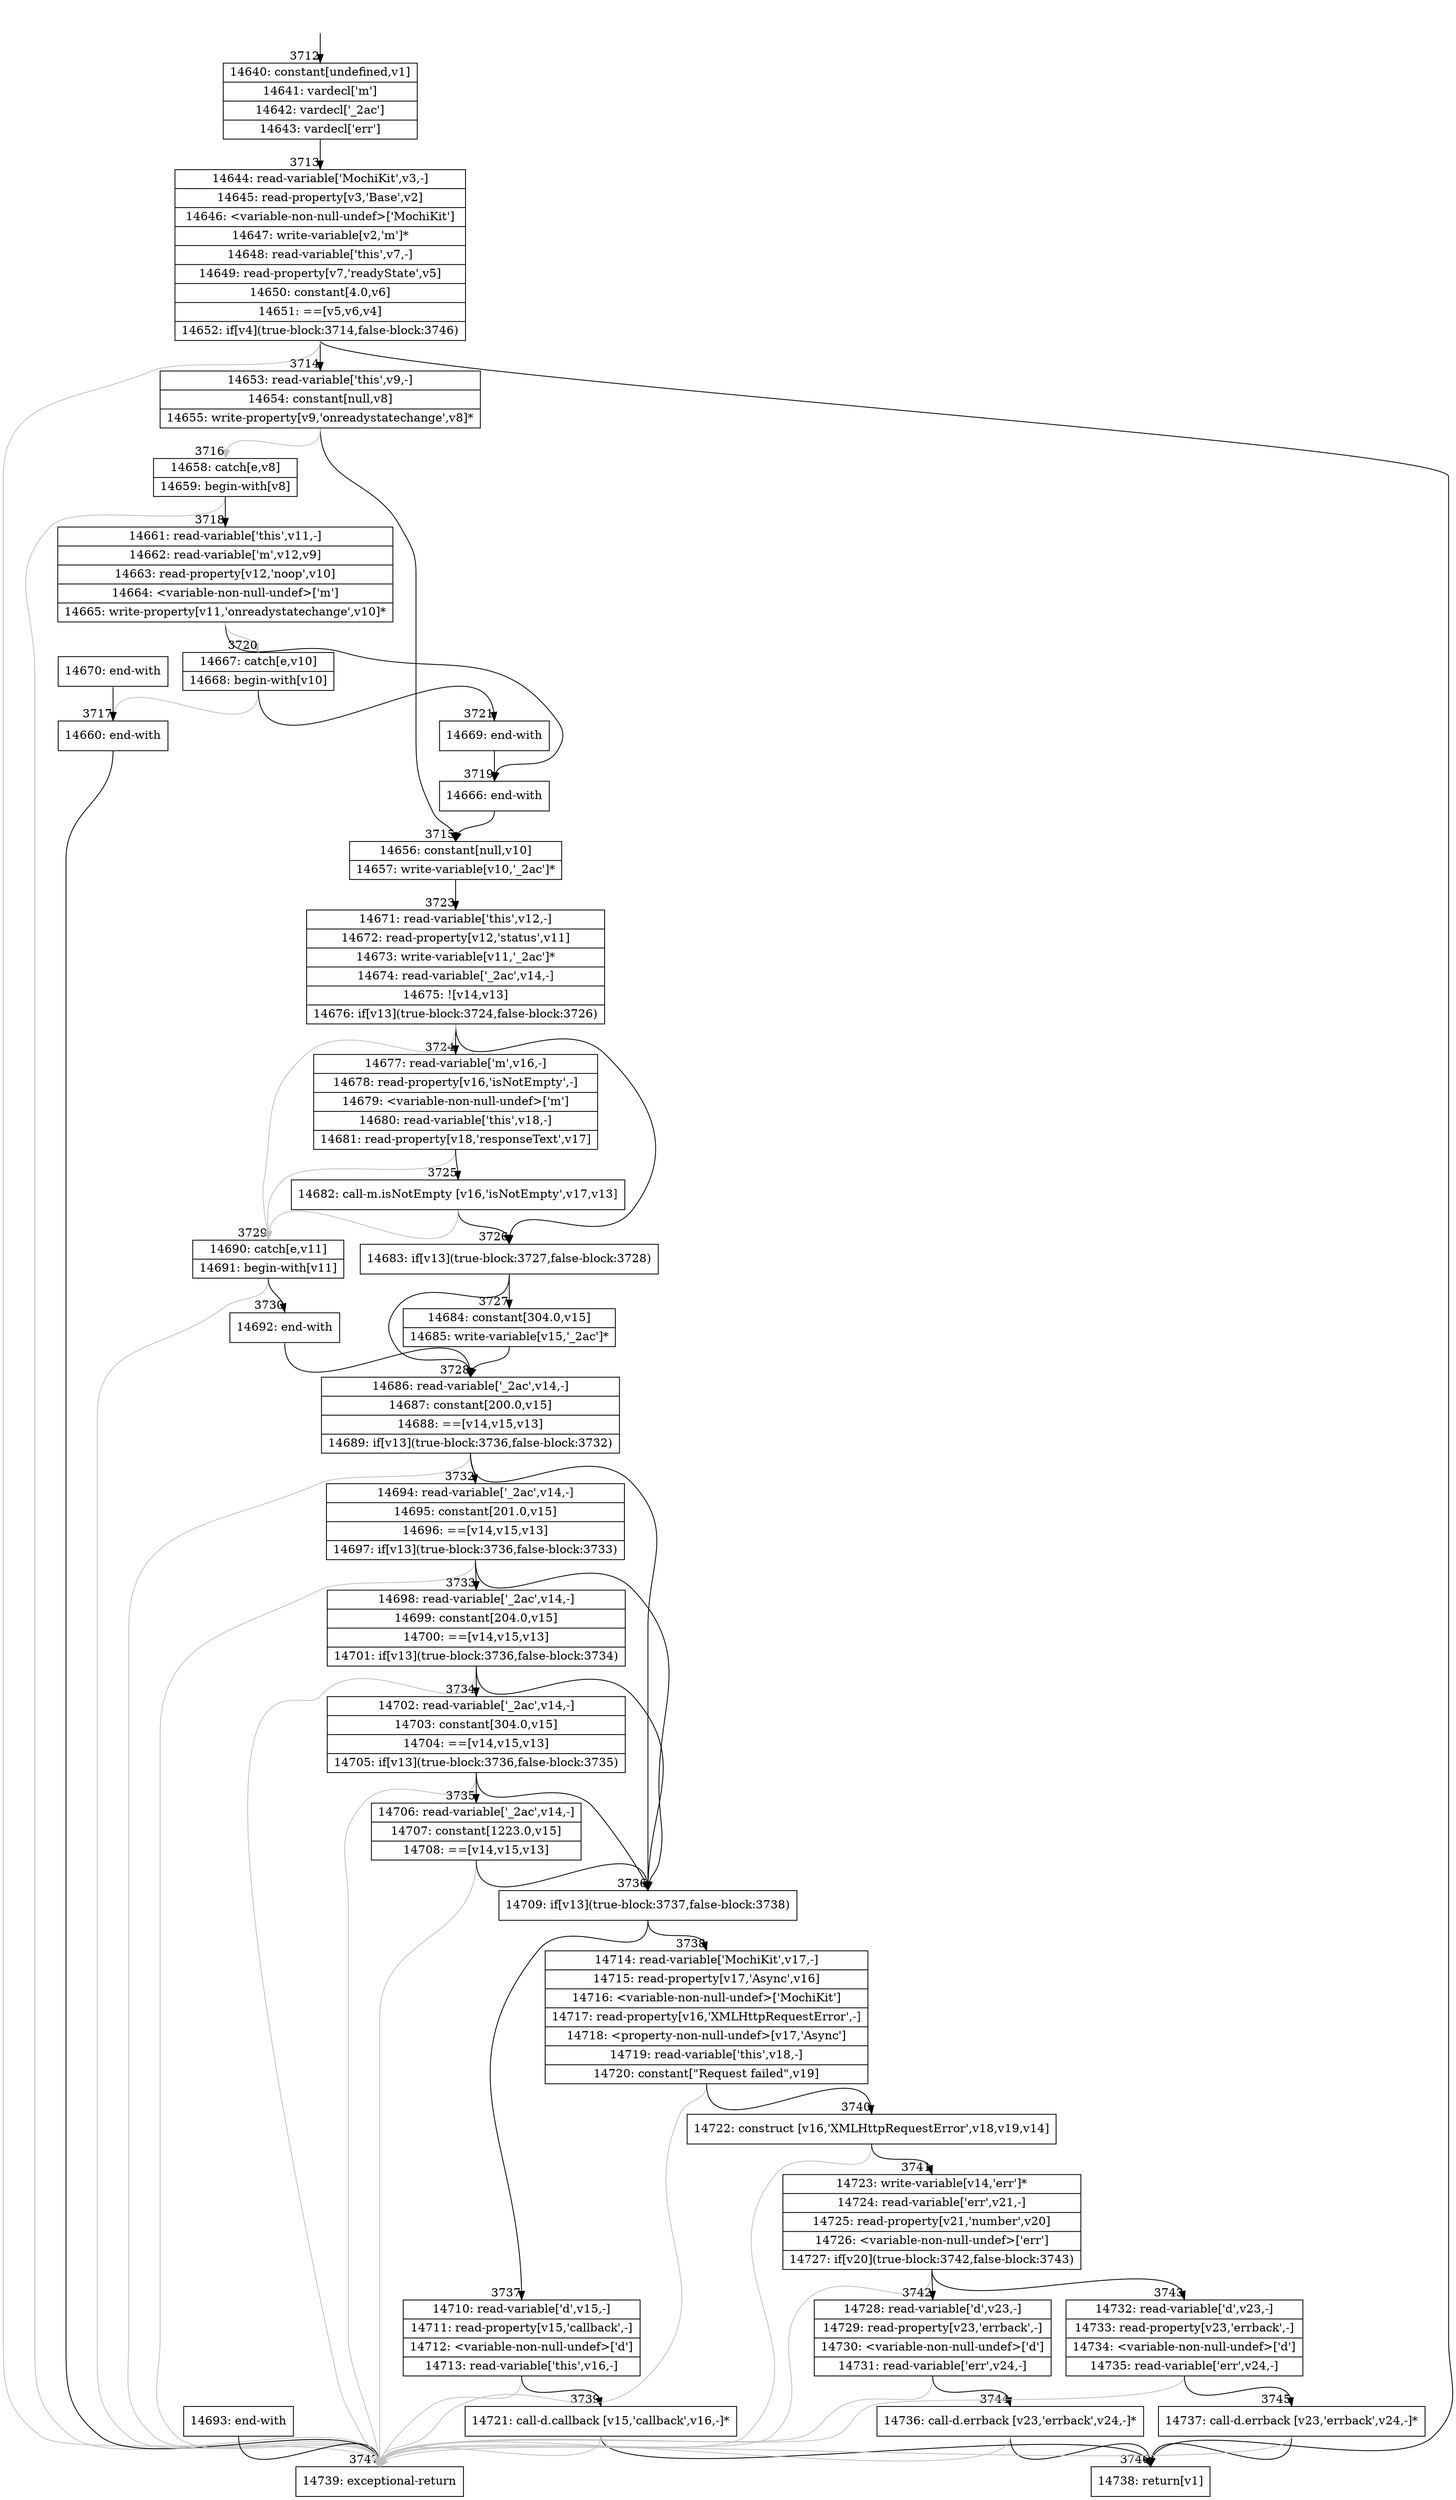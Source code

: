 digraph {
rankdir="TD"
BB_entry283[shape=none,label=""];
BB_entry283 -> BB3712 [tailport=s, headport=n, headlabel="    3712"]
BB3712 [shape=record label="{14640: constant[undefined,v1]|14641: vardecl['m']|14642: vardecl['_2ac']|14643: vardecl['err']}" ] 
BB3712 -> BB3713 [tailport=s, headport=n, headlabel="      3713"]
BB3713 [shape=record label="{14644: read-variable['MochiKit',v3,-]|14645: read-property[v3,'Base',v2]|14646: \<variable-non-null-undef\>['MochiKit']|14647: write-variable[v2,'m']*|14648: read-variable['this',v7,-]|14649: read-property[v7,'readyState',v5]|14650: constant[4.0,v6]|14651: ==[v5,v6,v4]|14652: if[v4](true-block:3714,false-block:3746)}" ] 
BB3713 -> BB3714 [tailport=s, headport=n, headlabel="      3714"]
BB3713 -> BB3746 [tailport=s, headport=n, headlabel="      3746"]
BB3713 -> BB3747 [tailport=s, headport=n, color=gray, headlabel="      3747"]
BB3714 [shape=record label="{14653: read-variable['this',v9,-]|14654: constant[null,v8]|14655: write-property[v9,'onreadystatechange',v8]*}" ] 
BB3714 -> BB3715 [tailport=s, headport=n, headlabel="      3715"]
BB3714 -> BB3716 [tailport=s, headport=n, color=gray, headlabel="      3716"]
BB3715 [shape=record label="{14656: constant[null,v10]|14657: write-variable[v10,'_2ac']*}" ] 
BB3715 -> BB3723 [tailport=s, headport=n, headlabel="      3723"]
BB3716 [shape=record label="{14658: catch[e,v8]|14659: begin-with[v8]}" ] 
BB3716 -> BB3718 [tailport=s, headport=n, headlabel="      3718"]
BB3716 -> BB3747 [tailport=s, headport=n, color=gray]
BB3717 [shape=record label="{14660: end-with}" ] 
BB3717 -> BB3747 [tailport=s, headport=n]
BB3718 [shape=record label="{14661: read-variable['this',v11,-]|14662: read-variable['m',v12,v9]|14663: read-property[v12,'noop',v10]|14664: \<variable-non-null-undef\>['m']|14665: write-property[v11,'onreadystatechange',v10]*}" ] 
BB3718 -> BB3719 [tailport=s, headport=n, headlabel="      3719"]
BB3718 -> BB3720 [tailport=s, headport=n, color=gray, headlabel="      3720"]
BB3719 [shape=record label="{14666: end-with}" ] 
BB3719 -> BB3715 [tailport=s, headport=n]
BB3720 [shape=record label="{14667: catch[e,v10]|14668: begin-with[v10]}" ] 
BB3720 -> BB3721 [tailport=s, headport=n, headlabel="      3721"]
BB3720 -> BB3717 [tailport=s, headport=n, color=gray, headlabel="      3717"]
BB3721 [shape=record label="{14669: end-with}" ] 
BB3721 -> BB3719 [tailport=s, headport=n]
BB3722 [shape=record label="{14670: end-with}" ] 
BB3722 -> BB3717 [tailport=s, headport=n]
BB3723 [shape=record label="{14671: read-variable['this',v12,-]|14672: read-property[v12,'status',v11]|14673: write-variable[v11,'_2ac']*|14674: read-variable['_2ac',v14,-]|14675: ![v14,v13]|14676: if[v13](true-block:3724,false-block:3726)}" ] 
BB3723 -> BB3726 [tailport=s, headport=n, headlabel="      3726"]
BB3723 -> BB3724 [tailport=s, headport=n, headlabel="      3724"]
BB3723 -> BB3729 [tailport=s, headport=n, color=gray, headlabel="      3729"]
BB3724 [shape=record label="{14677: read-variable['m',v16,-]|14678: read-property[v16,'isNotEmpty',-]|14679: \<variable-non-null-undef\>['m']|14680: read-variable['this',v18,-]|14681: read-property[v18,'responseText',v17]}" ] 
BB3724 -> BB3725 [tailport=s, headport=n, headlabel="      3725"]
BB3724 -> BB3729 [tailport=s, headport=n, color=gray]
BB3725 [shape=record label="{14682: call-m.isNotEmpty [v16,'isNotEmpty',v17,v13]}" ] 
BB3725 -> BB3726 [tailport=s, headport=n]
BB3725 -> BB3729 [tailport=s, headport=n, color=gray]
BB3726 [shape=record label="{14683: if[v13](true-block:3727,false-block:3728)}" ] 
BB3726 -> BB3727 [tailport=s, headport=n, headlabel="      3727"]
BB3726 -> BB3728 [tailport=s, headport=n, headlabel="      3728"]
BB3727 [shape=record label="{14684: constant[304.0,v15]|14685: write-variable[v15,'_2ac']*}" ] 
BB3727 -> BB3728 [tailport=s, headport=n]
BB3728 [shape=record label="{14686: read-variable['_2ac',v14,-]|14687: constant[200.0,v15]|14688: ==[v14,v15,v13]|14689: if[v13](true-block:3736,false-block:3732)}" ] 
BB3728 -> BB3736 [tailport=s, headport=n, headlabel="      3736"]
BB3728 -> BB3732 [tailport=s, headport=n, headlabel="      3732"]
BB3728 -> BB3747 [tailport=s, headport=n, color=gray]
BB3729 [shape=record label="{14690: catch[e,v11]|14691: begin-with[v11]}" ] 
BB3729 -> BB3730 [tailport=s, headport=n, headlabel="      3730"]
BB3729 -> BB3747 [tailport=s, headport=n, color=gray]
BB3730 [shape=record label="{14692: end-with}" ] 
BB3730 -> BB3728 [tailport=s, headport=n]
BB3731 [shape=record label="{14693: end-with}" ] 
BB3731 -> BB3747 [tailport=s, headport=n]
BB3732 [shape=record label="{14694: read-variable['_2ac',v14,-]|14695: constant[201.0,v15]|14696: ==[v14,v15,v13]|14697: if[v13](true-block:3736,false-block:3733)}" ] 
BB3732 -> BB3736 [tailport=s, headport=n]
BB3732 -> BB3733 [tailport=s, headport=n, headlabel="      3733"]
BB3732 -> BB3747 [tailport=s, headport=n, color=gray]
BB3733 [shape=record label="{14698: read-variable['_2ac',v14,-]|14699: constant[204.0,v15]|14700: ==[v14,v15,v13]|14701: if[v13](true-block:3736,false-block:3734)}" ] 
BB3733 -> BB3736 [tailport=s, headport=n]
BB3733 -> BB3734 [tailport=s, headport=n, headlabel="      3734"]
BB3733 -> BB3747 [tailport=s, headport=n, color=gray]
BB3734 [shape=record label="{14702: read-variable['_2ac',v14,-]|14703: constant[304.0,v15]|14704: ==[v14,v15,v13]|14705: if[v13](true-block:3736,false-block:3735)}" ] 
BB3734 -> BB3736 [tailport=s, headport=n]
BB3734 -> BB3735 [tailport=s, headport=n, headlabel="      3735"]
BB3734 -> BB3747 [tailport=s, headport=n, color=gray]
BB3735 [shape=record label="{14706: read-variable['_2ac',v14,-]|14707: constant[1223.0,v15]|14708: ==[v14,v15,v13]}" ] 
BB3735 -> BB3736 [tailport=s, headport=n]
BB3735 -> BB3747 [tailport=s, headport=n, color=gray]
BB3736 [shape=record label="{14709: if[v13](true-block:3737,false-block:3738)}" ] 
BB3736 -> BB3737 [tailport=s, headport=n, headlabel="      3737"]
BB3736 -> BB3738 [tailport=s, headport=n, headlabel="      3738"]
BB3737 [shape=record label="{14710: read-variable['d',v15,-]|14711: read-property[v15,'callback',-]|14712: \<variable-non-null-undef\>['d']|14713: read-variable['this',v16,-]}" ] 
BB3737 -> BB3739 [tailport=s, headport=n, headlabel="      3739"]
BB3737 -> BB3747 [tailport=s, headport=n, color=gray]
BB3738 [shape=record label="{14714: read-variable['MochiKit',v17,-]|14715: read-property[v17,'Async',v16]|14716: \<variable-non-null-undef\>['MochiKit']|14717: read-property[v16,'XMLHttpRequestError',-]|14718: \<property-non-null-undef\>[v17,'Async']|14719: read-variable['this',v18,-]|14720: constant[\"Request failed\",v19]}" ] 
BB3738 -> BB3740 [tailport=s, headport=n, headlabel="      3740"]
BB3738 -> BB3747 [tailport=s, headport=n, color=gray]
BB3739 [shape=record label="{14721: call-d.callback [v15,'callback',v16,-]*}" ] 
BB3739 -> BB3746 [tailport=s, headport=n]
BB3739 -> BB3747 [tailport=s, headport=n, color=gray]
BB3740 [shape=record label="{14722: construct [v16,'XMLHttpRequestError',v18,v19,v14]}" ] 
BB3740 -> BB3741 [tailport=s, headport=n, headlabel="      3741"]
BB3740 -> BB3747 [tailport=s, headport=n, color=gray]
BB3741 [shape=record label="{14723: write-variable[v14,'err']*|14724: read-variable['err',v21,-]|14725: read-property[v21,'number',v20]|14726: \<variable-non-null-undef\>['err']|14727: if[v20](true-block:3742,false-block:3743)}" ] 
BB3741 -> BB3742 [tailport=s, headport=n, headlabel="      3742"]
BB3741 -> BB3743 [tailport=s, headport=n, headlabel="      3743"]
BB3741 -> BB3747 [tailport=s, headport=n, color=gray]
BB3742 [shape=record label="{14728: read-variable['d',v23,-]|14729: read-property[v23,'errback',-]|14730: \<variable-non-null-undef\>['d']|14731: read-variable['err',v24,-]}" ] 
BB3742 -> BB3744 [tailport=s, headport=n, headlabel="      3744"]
BB3742 -> BB3747 [tailport=s, headport=n, color=gray]
BB3743 [shape=record label="{14732: read-variable['d',v23,-]|14733: read-property[v23,'errback',-]|14734: \<variable-non-null-undef\>['d']|14735: read-variable['err',v24,-]}" ] 
BB3743 -> BB3745 [tailport=s, headport=n, headlabel="      3745"]
BB3743 -> BB3747 [tailport=s, headport=n, color=gray]
BB3744 [shape=record label="{14736: call-d.errback [v23,'errback',v24,-]*}" ] 
BB3744 -> BB3746 [tailport=s, headport=n]
BB3744 -> BB3747 [tailport=s, headport=n, color=gray]
BB3745 [shape=record label="{14737: call-d.errback [v23,'errback',v24,-]*}" ] 
BB3745 -> BB3746 [tailport=s, headport=n]
BB3745 -> BB3747 [tailport=s, headport=n, color=gray]
BB3746 [shape=record label="{14738: return[v1]}" ] 
BB3747 [shape=record label="{14739: exceptional-return}" ] 
//#$~ 2488
}
